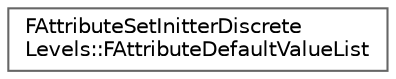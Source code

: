 digraph "Graphical Class Hierarchy"
{
 // INTERACTIVE_SVG=YES
 // LATEX_PDF_SIZE
  bgcolor="transparent";
  edge [fontname=Helvetica,fontsize=10,labelfontname=Helvetica,labelfontsize=10];
  node [fontname=Helvetica,fontsize=10,shape=box,height=0.2,width=0.4];
  rankdir="LR";
  Node0 [id="Node000000",label="FAttributeSetInitterDiscrete\lLevels::FAttributeDefaultValueList",height=0.2,width=0.4,color="grey40", fillcolor="white", style="filled",URL="$d9/d70/structFAttributeSetInitterDiscreteLevels_1_1FAttributeDefaultValueList.html",tooltip=" "];
}
